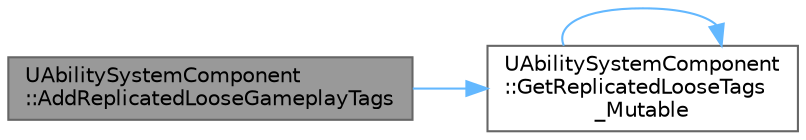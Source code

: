 digraph "UAbilitySystemComponent::AddReplicatedLooseGameplayTags"
{
 // INTERACTIVE_SVG=YES
 // LATEX_PDF_SIZE
  bgcolor="transparent";
  edge [fontname=Helvetica,fontsize=10,labelfontname=Helvetica,labelfontsize=10];
  node [fontname=Helvetica,fontsize=10,shape=box,height=0.2,width=0.4];
  rankdir="LR";
  Node1 [id="Node000001",label="UAbilitySystemComponent\l::AddReplicatedLooseGameplayTags",height=0.2,width=0.4,color="gray40", fillcolor="grey60", style="filled", fontcolor="black",tooltip=" "];
  Node1 -> Node2 [id="edge1_Node000001_Node000002",color="steelblue1",style="solid",tooltip=" "];
  Node2 [id="Node000002",label="UAbilitySystemComponent\l::GetReplicatedLooseTags\l_Mutable",height=0.2,width=0.4,color="grey40", fillcolor="white", style="filled",URL="$d4/d2d/classUAbilitySystemComponent.html#af70832ca438b3e6ccd69b9ea1bfc8945",tooltip=" "];
  Node2 -> Node2 [id="edge2_Node000002_Node000002",color="steelblue1",style="solid",tooltip=" "];
}
